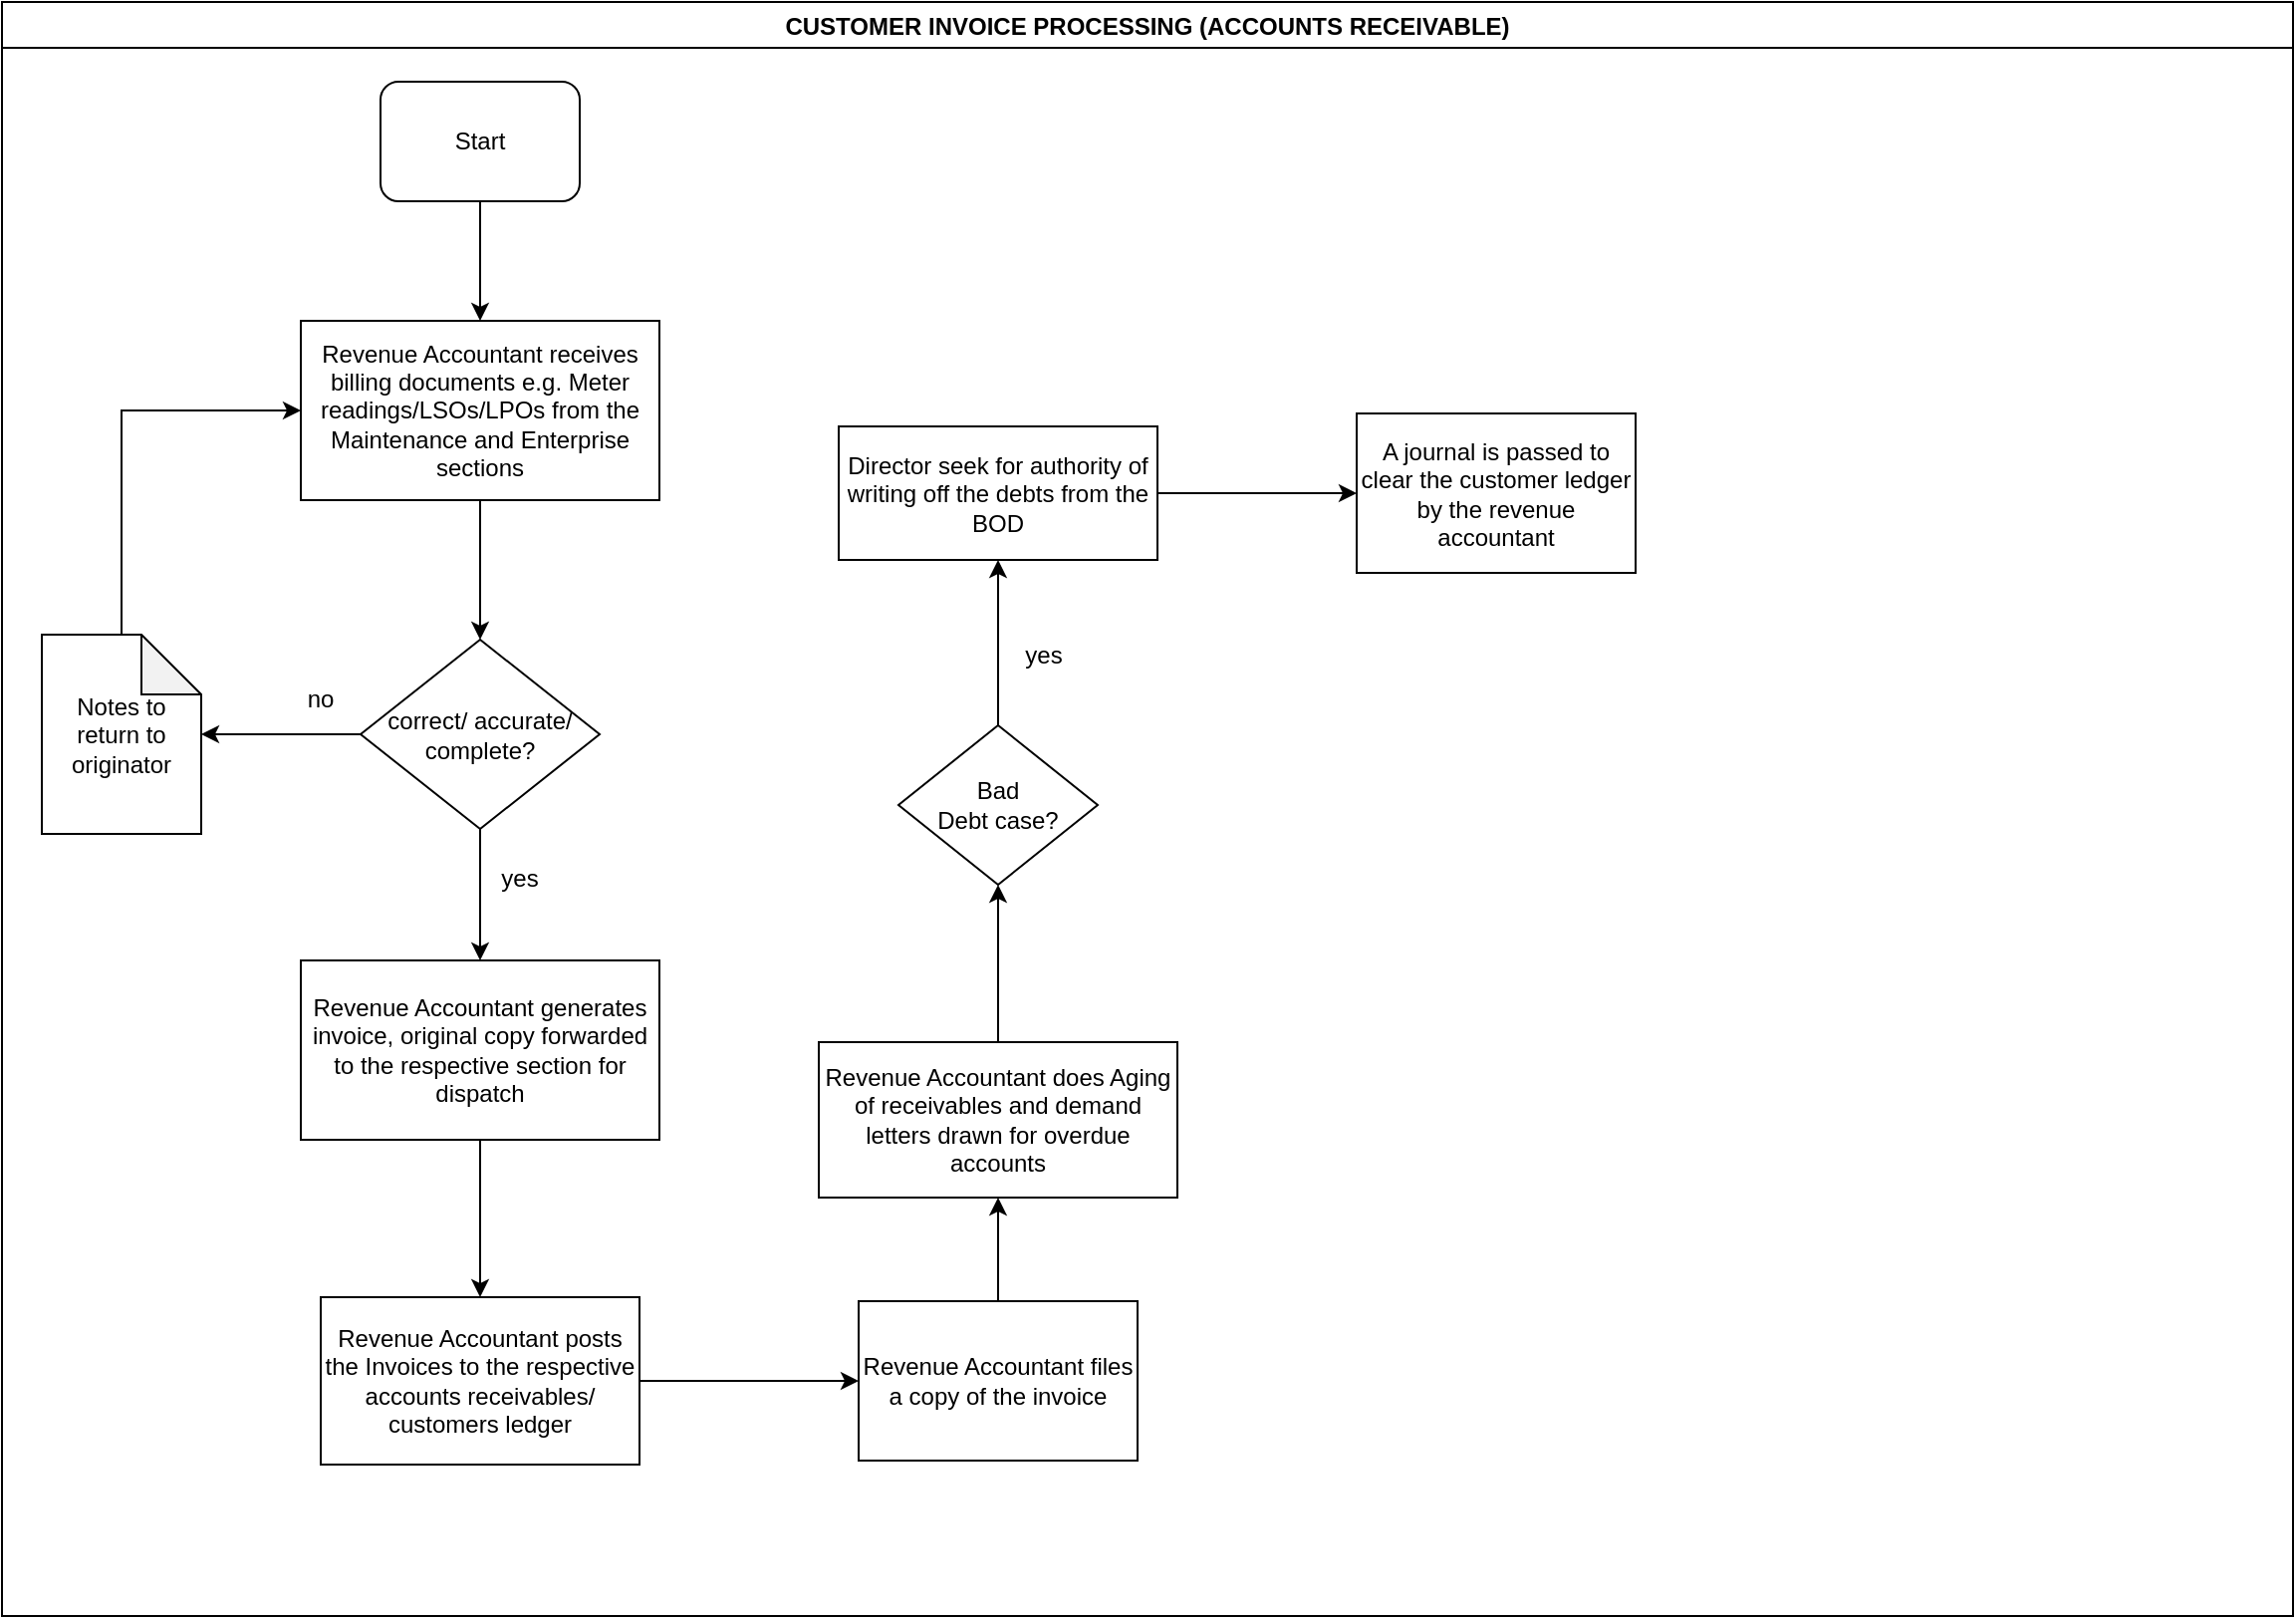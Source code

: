 <mxfile version="13.10.9" type="github">
  <diagram id="5-Zab5vDNF4LBHiWge62" name="Page-1">
    <mxGraphModel dx="1038" dy="547" grid="1" gridSize="10" guides="1" tooltips="1" connect="1" arrows="1" fold="1" page="1" pageScale="1" pageWidth="1169" pageHeight="827" math="0" shadow="0">
      <root>
        <mxCell id="0" />
        <mxCell id="1" parent="0" />
        <mxCell id="2TRREouervGF3PXGptxk-1" value="&#xa;CUSTOMER INVOICE PROCESSING (ACCOUNTS RECEIVABLE)&#xa;" style="swimlane;" vertex="1" parent="1">
          <mxGeometry x="10" y="10" width="1150" height="810" as="geometry" />
        </mxCell>
        <mxCell id="2TRREouervGF3PXGptxk-2" value="Start" style="rounded=1;whiteSpace=wrap;html=1;" vertex="1" parent="2TRREouervGF3PXGptxk-1">
          <mxGeometry x="190" y="40" width="100" height="60" as="geometry" />
        </mxCell>
        <mxCell id="2TRREouervGF3PXGptxk-5" value="Revenue Accountant receives billing documents e.g. Meter readings/LSOs/LPOs from the Maintenance and Enterprise sections" style="rounded=0;whiteSpace=wrap;html=1;" vertex="1" parent="2TRREouervGF3PXGptxk-1">
          <mxGeometry x="150" y="160" width="180" height="90" as="geometry" />
        </mxCell>
        <mxCell id="2TRREouervGF3PXGptxk-4" value="" style="edgeStyle=orthogonalEdgeStyle;rounded=0;orthogonalLoop=1;jettySize=auto;html=1;entryX=0.5;entryY=0;entryDx=0;entryDy=0;" edge="1" parent="2TRREouervGF3PXGptxk-1" source="2TRREouervGF3PXGptxk-2" target="2TRREouervGF3PXGptxk-5">
          <mxGeometry relative="1" as="geometry">
            <mxPoint x="240" y="180" as="targetPoint" />
          </mxGeometry>
        </mxCell>
        <mxCell id="2TRREouervGF3PXGptxk-6" value="Revenue Accountant generates invoice, original copy forwarded to the respective section for dispatch" style="whiteSpace=wrap;html=1;rounded=0;" vertex="1" parent="2TRREouervGF3PXGptxk-1">
          <mxGeometry x="150" y="481" width="180" height="90" as="geometry" />
        </mxCell>
        <mxCell id="2TRREouervGF3PXGptxk-16" value="yes" style="text;html=1;strokeColor=none;fillColor=none;align=center;verticalAlign=middle;whiteSpace=wrap;rounded=0;" vertex="1" parent="2TRREouervGF3PXGptxk-1">
          <mxGeometry x="240" y="430" width="40" height="20" as="geometry" />
        </mxCell>
        <mxCell id="2TRREouervGF3PXGptxk-17" value="no" style="text;html=1;strokeColor=none;fillColor=none;align=center;verticalAlign=middle;whiteSpace=wrap;rounded=0;" vertex="1" parent="2TRREouervGF3PXGptxk-1">
          <mxGeometry x="140" y="340" width="40" height="20" as="geometry" />
        </mxCell>
        <mxCell id="2TRREouervGF3PXGptxk-18" value="Notes to return to originator" style="shape=note;whiteSpace=wrap;html=1;backgroundOutline=1;darkOpacity=0.05;" vertex="1" parent="2TRREouervGF3PXGptxk-1">
          <mxGeometry x="20" y="317.5" width="80" height="100" as="geometry" />
        </mxCell>
        <mxCell id="2TRREouervGF3PXGptxk-20" value="" style="edgeStyle=orthogonalEdgeStyle;rounded=0;orthogonalLoop=1;jettySize=auto;html=1;entryX=0;entryY=0.5;entryDx=0;entryDy=0;" edge="1" parent="2TRREouervGF3PXGptxk-1" source="2TRREouervGF3PXGptxk-18" target="2TRREouervGF3PXGptxk-5">
          <mxGeometry relative="1" as="geometry">
            <mxPoint x="60" y="217.5" as="targetPoint" />
            <Array as="points">
              <mxPoint x="60" y="205" />
            </Array>
          </mxGeometry>
        </mxCell>
        <mxCell id="2TRREouervGF3PXGptxk-21" value="Revenue Accountant posts the Invoices to the respective accounts receivables/ customers ledger" style="whiteSpace=wrap;html=1;rounded=0;" vertex="1" parent="2TRREouervGF3PXGptxk-1">
          <mxGeometry x="160" y="650" width="160" height="84" as="geometry" />
        </mxCell>
        <mxCell id="2TRREouervGF3PXGptxk-22" value="" style="edgeStyle=orthogonalEdgeStyle;rounded=0;orthogonalLoop=1;jettySize=auto;html=1;" edge="1" parent="2TRREouervGF3PXGptxk-1" source="2TRREouervGF3PXGptxk-6" target="2TRREouervGF3PXGptxk-21">
          <mxGeometry relative="1" as="geometry" />
        </mxCell>
        <mxCell id="2TRREouervGF3PXGptxk-25" value="Revenue Accountant files a copy of the invoice" style="whiteSpace=wrap;html=1;rounded=0;" vertex="1" parent="2TRREouervGF3PXGptxk-1">
          <mxGeometry x="430" y="652" width="140" height="80" as="geometry" />
        </mxCell>
        <mxCell id="2TRREouervGF3PXGptxk-26" value="" style="edgeStyle=orthogonalEdgeStyle;rounded=0;orthogonalLoop=1;jettySize=auto;html=1;" edge="1" parent="2TRREouervGF3PXGptxk-1" source="2TRREouervGF3PXGptxk-21" target="2TRREouervGF3PXGptxk-25">
          <mxGeometry relative="1" as="geometry" />
        </mxCell>
        <mxCell id="2TRREouervGF3PXGptxk-35" value="yes" style="text;html=1;strokeColor=none;fillColor=none;align=center;verticalAlign=middle;whiteSpace=wrap;rounded=0;" vertex="1" parent="2TRREouervGF3PXGptxk-1">
          <mxGeometry x="503" y="318" width="40" height="20" as="geometry" />
        </mxCell>
        <mxCell id="2TRREouervGF3PXGptxk-33" value="A journal is passed to clear the customer ledger by the revenue accountant" style="whiteSpace=wrap;html=1;rounded=0;" vertex="1" parent="2TRREouervGF3PXGptxk-1">
          <mxGeometry x="680" y="206.5" width="140" height="80" as="geometry" />
        </mxCell>
        <mxCell id="2TRREouervGF3PXGptxk-11" value="" style="edgeStyle=orthogonalEdgeStyle;rounded=0;orthogonalLoop=1;jettySize=auto;html=1;" edge="1" parent="1" source="2TRREouervGF3PXGptxk-8" target="2TRREouervGF3PXGptxk-18">
          <mxGeometry relative="1" as="geometry">
            <mxPoint x="110" y="377.5" as="targetPoint" />
          </mxGeometry>
        </mxCell>
        <mxCell id="2TRREouervGF3PXGptxk-13" value="" style="edgeStyle=orthogonalEdgeStyle;rounded=0;orthogonalLoop=1;jettySize=auto;html=1;entryX=0.5;entryY=0;entryDx=0;entryDy=0;" edge="1" parent="1" source="2TRREouervGF3PXGptxk-8" target="2TRREouervGF3PXGptxk-6">
          <mxGeometry relative="1" as="geometry">
            <mxPoint x="250" y="512.5" as="targetPoint" />
          </mxGeometry>
        </mxCell>
        <mxCell id="2TRREouervGF3PXGptxk-8" value="correct/ accurate/ complete?" style="rhombus;whiteSpace=wrap;html=1;rounded=0;" vertex="1" parent="1">
          <mxGeometry x="190" y="330" width="120" height="95" as="geometry" />
        </mxCell>
        <mxCell id="2TRREouervGF3PXGptxk-9" value="" style="edgeStyle=orthogonalEdgeStyle;rounded=0;orthogonalLoop=1;jettySize=auto;html=1;" edge="1" parent="1" source="2TRREouervGF3PXGptxk-5" target="2TRREouervGF3PXGptxk-8">
          <mxGeometry relative="1" as="geometry" />
        </mxCell>
        <mxCell id="2TRREouervGF3PXGptxk-28" value="" style="edgeStyle=orthogonalEdgeStyle;rounded=0;orthogonalLoop=1;jettySize=auto;html=1;" edge="1" parent="1" source="2TRREouervGF3PXGptxk-25" target="2TRREouervGF3PXGptxk-27">
          <mxGeometry relative="1" as="geometry" />
        </mxCell>
        <mxCell id="2TRREouervGF3PXGptxk-30" value="" style="edgeStyle=orthogonalEdgeStyle;rounded=0;orthogonalLoop=1;jettySize=auto;html=1;" edge="1" parent="1" source="2TRREouervGF3PXGptxk-27" target="2TRREouervGF3PXGptxk-29">
          <mxGeometry relative="1" as="geometry" />
        </mxCell>
        <mxCell id="2TRREouervGF3PXGptxk-27" value="Revenue Accountant does Aging of receivables and demand letters drawn for overdue accounts" style="whiteSpace=wrap;html=1;rounded=0;" vertex="1" parent="1">
          <mxGeometry x="420" y="532" width="180" height="78" as="geometry" />
        </mxCell>
        <mxCell id="2TRREouervGF3PXGptxk-32" value="" style="edgeStyle=orthogonalEdgeStyle;rounded=0;orthogonalLoop=1;jettySize=auto;html=1;" edge="1" parent="1" source="2TRREouervGF3PXGptxk-29" target="2TRREouervGF3PXGptxk-31">
          <mxGeometry relative="1" as="geometry" />
        </mxCell>
        <mxCell id="2TRREouervGF3PXGptxk-29" value="&lt;div&gt;Bad&lt;/div&gt;&lt;div&gt;Debt case?&lt;/div&gt;" style="rhombus;whiteSpace=wrap;html=1;rounded=0;" vertex="1" parent="1">
          <mxGeometry x="460" y="373" width="100" height="80" as="geometry" />
        </mxCell>
        <mxCell id="2TRREouervGF3PXGptxk-34" value="" style="edgeStyle=orthogonalEdgeStyle;rounded=0;orthogonalLoop=1;jettySize=auto;html=1;" edge="1" parent="1" source="2TRREouervGF3PXGptxk-31" target="2TRREouervGF3PXGptxk-33">
          <mxGeometry relative="1" as="geometry" />
        </mxCell>
        <mxCell id="2TRREouervGF3PXGptxk-31" value="Director seek for authority of writing off the debts from the BOD" style="whiteSpace=wrap;html=1;rounded=0;" vertex="1" parent="1">
          <mxGeometry x="430" y="223" width="160" height="67" as="geometry" />
        </mxCell>
      </root>
    </mxGraphModel>
  </diagram>
</mxfile>
